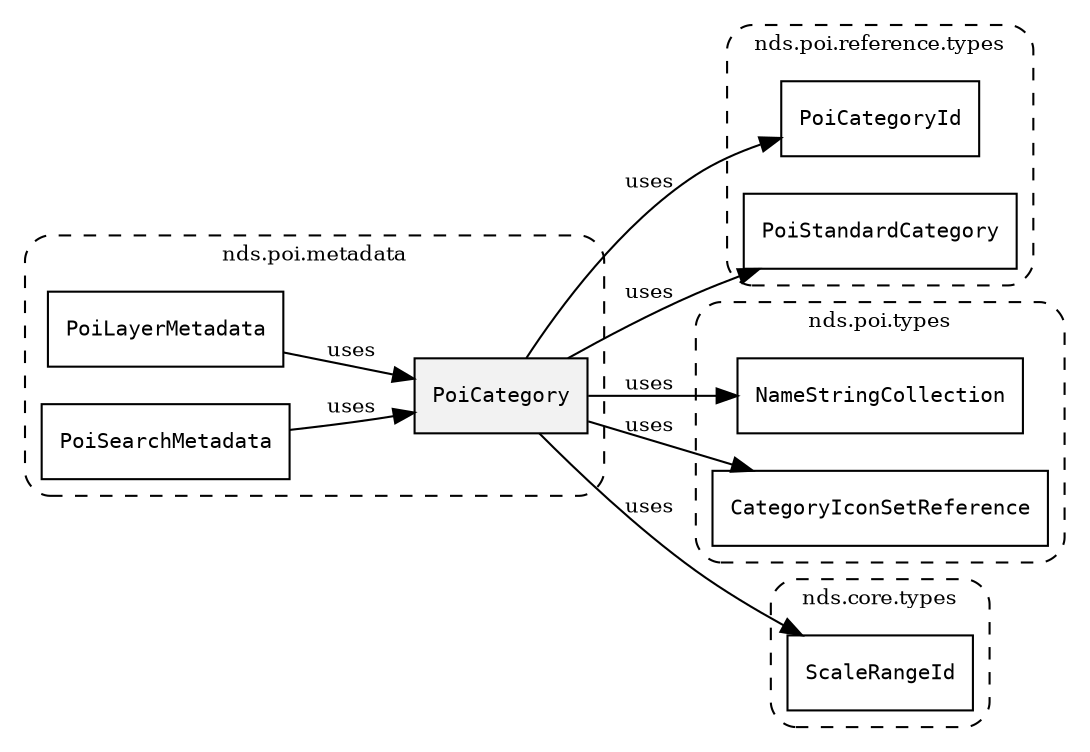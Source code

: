 /**
 * This dot file creates symbol collaboration diagram for PoiCategory.
 */
digraph ZSERIO
{
    node [shape=box, fontsize=10];
    rankdir="LR";
    fontsize=10;
    tooltip="PoiCategory collaboration diagram";

    subgraph "cluster_nds.poi.metadata"
    {
        style="dashed, rounded";
        label="nds.poi.metadata";
        tooltip="Package nds.poi.metadata";
        href="../../../content/packages/nds.poi.metadata.html#Package-nds-poi-metadata";
        target="_parent";

        "PoiCategory" [style="filled", fillcolor="#0000000D", target="_parent", label=<<font face="monospace"><table align="center" border="0" cellspacing="0" cellpadding="0"><tr><td href="../../../content/packages/nds.poi.metadata.html#Structure-PoiCategory" title="Structure defined in nds.poi.metadata">PoiCategory</td></tr></table></font>>];
        "PoiLayerMetadata" [target="_parent", label=<<font face="monospace"><table align="center" border="0" cellspacing="0" cellpadding="0"><tr><td href="../../../content/packages/nds.poi.metadata.html#Structure-PoiLayerMetadata" title="Structure defined in nds.poi.metadata">PoiLayerMetadata</td></tr></table></font>>];
        "PoiSearchMetadata" [target="_parent", label=<<font face="monospace"><table align="center" border="0" cellspacing="0" cellpadding="0"><tr><td href="../../../content/packages/nds.poi.metadata.html#Structure-PoiSearchMetadata" title="Structure defined in nds.poi.metadata">PoiSearchMetadata</td></tr></table></font>>];
    }

    subgraph "cluster_nds.poi.reference.types"
    {
        style="dashed, rounded";
        label="nds.poi.reference.types";
        tooltip="Package nds.poi.reference.types";
        href="../../../content/packages/nds.poi.reference.types.html#Package-nds-poi-reference-types";
        target="_parent";

        "PoiCategoryId" [target="_parent", label=<<font face="monospace"><table align="center" border="0" cellspacing="0" cellpadding="0"><tr><td href="../../../content/packages/nds.poi.reference.types.html#Subtype-PoiCategoryId" title="Subtype defined in nds.poi.reference.types">PoiCategoryId</td></tr></table></font>>];
        "PoiStandardCategory" [target="_parent", label=<<font face="monospace"><table align="center" border="0" cellspacing="0" cellpadding="0"><tr><td href="../../../content/packages/nds.poi.reference.types.html#Enum-PoiStandardCategory" title="Enum defined in nds.poi.reference.types">PoiStandardCategory</td></tr></table></font>>];
    }

    subgraph "cluster_nds.poi.types"
    {
        style="dashed, rounded";
        label="nds.poi.types";
        tooltip="Package nds.poi.types";
        href="../../../content/packages/nds.poi.types.html#Package-nds-poi-types";
        target="_parent";

        "NameStringCollection" [target="_parent", label=<<font face="monospace"><table align="center" border="0" cellspacing="0" cellpadding="0"><tr><td href="../../../content/packages/nds.poi.types.html#Structure-NameStringCollection" title="Structure defined in nds.poi.types">NameStringCollection</td></tr></table></font>>];
        "CategoryIconSetReference" [target="_parent", label=<<font face="monospace"><table align="center" border="0" cellspacing="0" cellpadding="0"><tr><td href="../../../content/packages/nds.poi.types.html#Subtype-CategoryIconSetReference" title="Subtype defined in nds.poi.types">CategoryIconSetReference</td></tr></table></font>>];
    }

    subgraph "cluster_nds.core.types"
    {
        style="dashed, rounded";
        label="nds.core.types";
        tooltip="Package nds.core.types";
        href="../../../content/packages/nds.core.types.html#Package-nds-core-types";
        target="_parent";

        "ScaleRangeId" [target="_parent", label=<<font face="monospace"><table align="center" border="0" cellspacing="0" cellpadding="0"><tr><td href="../../../content/packages/nds.core.types.html#Subtype-ScaleRangeId" title="Subtype defined in nds.core.types">ScaleRangeId</td></tr></table></font>>];
    }

    "PoiCategory" -> "PoiCategoryId" [label="uses", fontsize=10];
    "PoiCategory" -> "PoiStandardCategory" [label="uses", fontsize=10];
    "PoiCategory" -> "NameStringCollection" [label="uses", fontsize=10];
    "PoiCategory" -> "CategoryIconSetReference" [label="uses", fontsize=10];
    "PoiCategory" -> "ScaleRangeId" [label="uses", fontsize=10];
    "PoiLayerMetadata" -> "PoiCategory" [label="uses", fontsize=10];
    "PoiSearchMetadata" -> "PoiCategory" [label="uses", fontsize=10];
}
